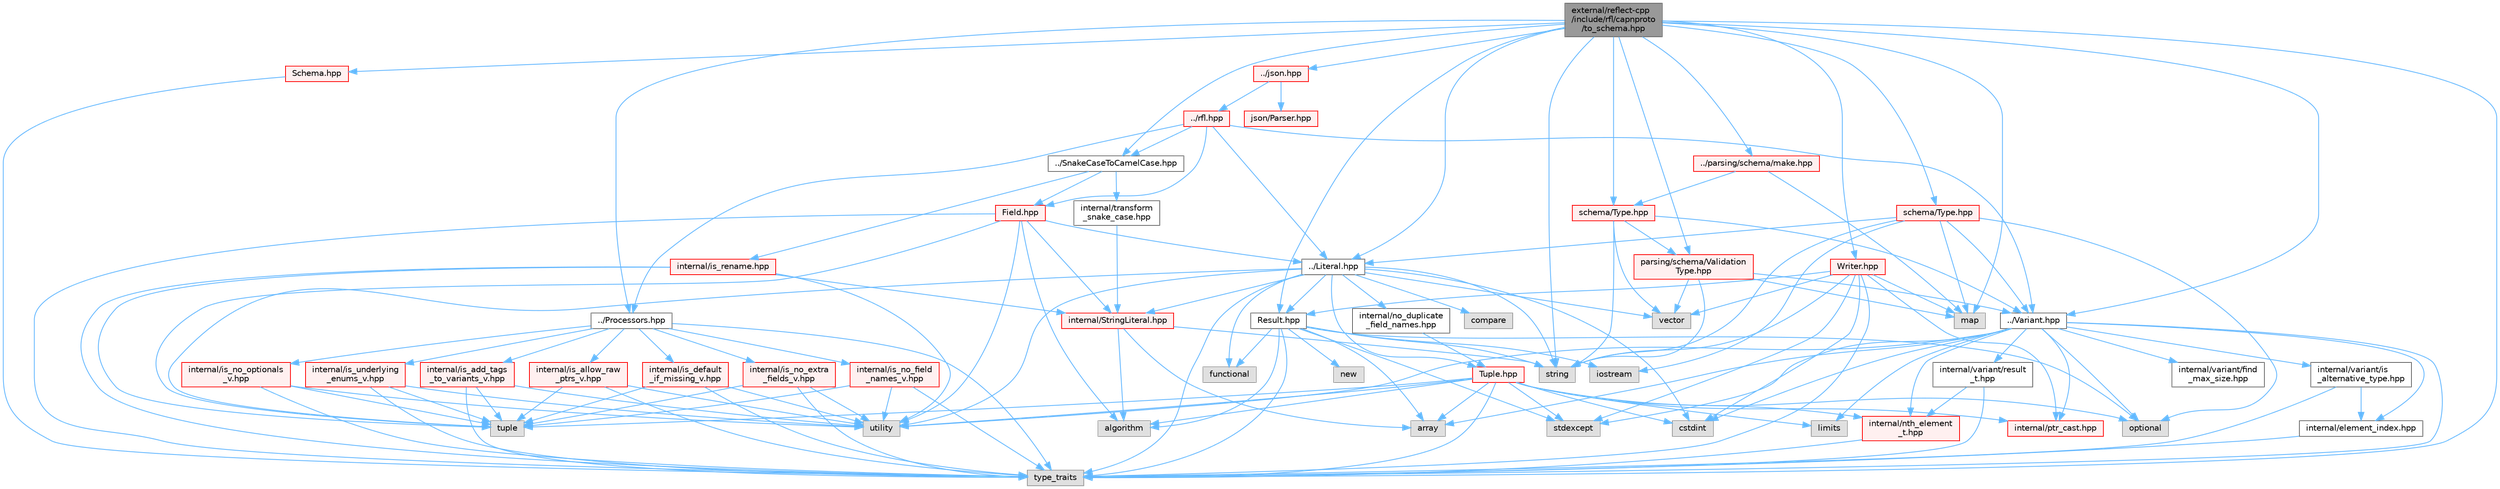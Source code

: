 digraph "external/reflect-cpp/include/rfl/capnproto/to_schema.hpp"
{
 // LATEX_PDF_SIZE
  bgcolor="transparent";
  edge [fontname=Helvetica,fontsize=10,labelfontname=Helvetica,labelfontsize=10];
  node [fontname=Helvetica,fontsize=10,shape=box,height=0.2,width=0.4];
  Node1 [id="Node000001",label="external/reflect-cpp\l/include/rfl/capnproto\l/to_schema.hpp",height=0.2,width=0.4,color="gray40", fillcolor="grey60", style="filled", fontcolor="black",tooltip=" "];
  Node1 -> Node2 [id="edge1_Node000001_Node000002",color="steelblue1",style="solid",tooltip=" "];
  Node2 [id="Node000002",label="map",height=0.2,width=0.4,color="grey60", fillcolor="#E0E0E0", style="filled",tooltip=" "];
  Node1 -> Node3 [id="edge2_Node000001_Node000003",color="steelblue1",style="solid",tooltip=" "];
  Node3 [id="Node000003",label="string",height=0.2,width=0.4,color="grey60", fillcolor="#E0E0E0", style="filled",tooltip=" "];
  Node1 -> Node4 [id="edge3_Node000001_Node000004",color="steelblue1",style="solid",tooltip=" "];
  Node4 [id="Node000004",label="type_traits",height=0.2,width=0.4,color="grey60", fillcolor="#E0E0E0", style="filled",tooltip=" "];
  Node1 -> Node5 [id="edge4_Node000001_Node000005",color="steelblue1",style="solid",tooltip=" "];
  Node5 [id="Node000005",label="../Literal.hpp",height=0.2,width=0.4,color="grey40", fillcolor="white", style="filled",URL="$_literal_8hpp.html",tooltip=" "];
  Node5 -> Node6 [id="edge5_Node000005_Node000006",color="steelblue1",style="solid",tooltip=" "];
  Node6 [id="Node000006",label="compare",height=0.2,width=0.4,color="grey60", fillcolor="#E0E0E0", style="filled",tooltip=" "];
  Node5 -> Node7 [id="edge6_Node000005_Node000007",color="steelblue1",style="solid",tooltip=" "];
  Node7 [id="Node000007",label="cstdint",height=0.2,width=0.4,color="grey60", fillcolor="#E0E0E0", style="filled",tooltip=" "];
  Node5 -> Node8 [id="edge7_Node000005_Node000008",color="steelblue1",style="solid",tooltip=" "];
  Node8 [id="Node000008",label="functional",height=0.2,width=0.4,color="grey60", fillcolor="#E0E0E0", style="filled",tooltip=" "];
  Node5 -> Node3 [id="edge8_Node000005_Node000003",color="steelblue1",style="solid",tooltip=" "];
  Node5 -> Node9 [id="edge9_Node000005_Node000009",color="steelblue1",style="solid",tooltip=" "];
  Node9 [id="Node000009",label="tuple",height=0.2,width=0.4,color="grey60", fillcolor="#E0E0E0", style="filled",tooltip=" "];
  Node5 -> Node4 [id="edge10_Node000005_Node000004",color="steelblue1",style="solid",tooltip=" "];
  Node5 -> Node10 [id="edge11_Node000005_Node000010",color="steelblue1",style="solid",tooltip=" "];
  Node10 [id="Node000010",label="utility",height=0.2,width=0.4,color="grey60", fillcolor="#E0E0E0", style="filled",tooltip=" "];
  Node5 -> Node11 [id="edge12_Node000005_Node000011",color="steelblue1",style="solid",tooltip=" "];
  Node11 [id="Node000011",label="vector",height=0.2,width=0.4,color="grey60", fillcolor="#E0E0E0", style="filled",tooltip=" "];
  Node5 -> Node12 [id="edge13_Node000005_Node000012",color="steelblue1",style="solid",tooltip=" "];
  Node12 [id="Node000012",label="Result.hpp",height=0.2,width=0.4,color="grey40", fillcolor="white", style="filled",URL="$_result_8hpp.html",tooltip=" "];
  Node12 -> Node13 [id="edge14_Node000012_Node000013",color="steelblue1",style="solid",tooltip=" "];
  Node13 [id="Node000013",label="algorithm",height=0.2,width=0.4,color="grey60", fillcolor="#E0E0E0", style="filled",tooltip=" "];
  Node12 -> Node14 [id="edge15_Node000012_Node000014",color="steelblue1",style="solid",tooltip=" "];
  Node14 [id="Node000014",label="array",height=0.2,width=0.4,color="grey60", fillcolor="#E0E0E0", style="filled",tooltip=" "];
  Node12 -> Node8 [id="edge16_Node000012_Node000008",color="steelblue1",style="solid",tooltip=" "];
  Node12 -> Node15 [id="edge17_Node000012_Node000015",color="steelblue1",style="solid",tooltip=" "];
  Node15 [id="Node000015",label="iostream",height=0.2,width=0.4,color="grey60", fillcolor="#E0E0E0", style="filled",tooltip=" "];
  Node12 -> Node16 [id="edge18_Node000012_Node000016",color="steelblue1",style="solid",tooltip=" "];
  Node16 [id="Node000016",label="new",height=0.2,width=0.4,color="grey60", fillcolor="#E0E0E0", style="filled",tooltip=" "];
  Node12 -> Node17 [id="edge19_Node000012_Node000017",color="steelblue1",style="solid",tooltip=" "];
  Node17 [id="Node000017",label="optional",height=0.2,width=0.4,color="grey60", fillcolor="#E0E0E0", style="filled",tooltip=" "];
  Node12 -> Node18 [id="edge20_Node000012_Node000018",color="steelblue1",style="solid",tooltip=" "];
  Node18 [id="Node000018",label="stdexcept",height=0.2,width=0.4,color="grey60", fillcolor="#E0E0E0", style="filled",tooltip=" "];
  Node12 -> Node3 [id="edge21_Node000012_Node000003",color="steelblue1",style="solid",tooltip=" "];
  Node12 -> Node4 [id="edge22_Node000012_Node000004",color="steelblue1",style="solid",tooltip=" "];
  Node5 -> Node19 [id="edge23_Node000005_Node000019",color="steelblue1",style="solid",tooltip=" "];
  Node19 [id="Node000019",label="Tuple.hpp",height=0.2,width=0.4,color="red", fillcolor="#FFF0F0", style="filled",URL="$_tuple_8hpp.html",tooltip=" "];
  Node19 -> Node13 [id="edge24_Node000019_Node000013",color="steelblue1",style="solid",tooltip=" "];
  Node19 -> Node14 [id="edge25_Node000019_Node000014",color="steelblue1",style="solid",tooltip=" "];
  Node19 -> Node7 [id="edge26_Node000019_Node000007",color="steelblue1",style="solid",tooltip=" "];
  Node19 -> Node21 [id="edge27_Node000019_Node000021",color="steelblue1",style="solid",tooltip=" "];
  Node21 [id="Node000021",label="limits",height=0.2,width=0.4,color="grey60", fillcolor="#E0E0E0", style="filled",tooltip=" "];
  Node19 -> Node17 [id="edge28_Node000019_Node000017",color="steelblue1",style="solid",tooltip=" "];
  Node19 -> Node18 [id="edge29_Node000019_Node000018",color="steelblue1",style="solid",tooltip=" "];
  Node19 -> Node9 [id="edge30_Node000019_Node000009",color="steelblue1",style="solid",tooltip=" "];
  Node19 -> Node4 [id="edge31_Node000019_Node000004",color="steelblue1",style="solid",tooltip=" "];
  Node19 -> Node10 [id="edge32_Node000019_Node000010",color="steelblue1",style="solid",tooltip=" "];
  Node19 -> Node23 [id="edge33_Node000019_Node000023",color="steelblue1",style="solid",tooltip=" "];
  Node23 [id="Node000023",label="internal/nth_element\l_t.hpp",height=0.2,width=0.4,color="red", fillcolor="#FFF0F0", style="filled",URL="$nth__element__t_8hpp.html",tooltip=" "];
  Node23 -> Node4 [id="edge34_Node000023_Node000004",color="steelblue1",style="solid",tooltip=" "];
  Node19 -> Node25 [id="edge35_Node000019_Node000025",color="steelblue1",style="solid",tooltip=" "];
  Node25 [id="Node000025",label="internal/ptr_cast.hpp",height=0.2,width=0.4,color="red", fillcolor="#FFF0F0", style="filled",URL="$ptr__cast_8hpp.html",tooltip=" "];
  Node5 -> Node27 [id="edge36_Node000005_Node000027",color="steelblue1",style="solid",tooltip=" "];
  Node27 [id="Node000027",label="internal/StringLiteral.hpp",height=0.2,width=0.4,color="red", fillcolor="#FFF0F0", style="filled",URL="$_string_literal_8hpp.html",tooltip=" "];
  Node27 -> Node13 [id="edge37_Node000027_Node000013",color="steelblue1",style="solid",tooltip=" "];
  Node27 -> Node14 [id="edge38_Node000027_Node000014",color="steelblue1",style="solid",tooltip=" "];
  Node27 -> Node3 [id="edge39_Node000027_Node000003",color="steelblue1",style="solid",tooltip=" "];
  Node5 -> Node29 [id="edge40_Node000005_Node000029",color="steelblue1",style="solid",tooltip=" "];
  Node29 [id="Node000029",label="internal/no_duplicate\l_field_names.hpp",height=0.2,width=0.4,color="grey40", fillcolor="white", style="filled",URL="$no__duplicate__field__names_8hpp.html",tooltip=" "];
  Node29 -> Node19 [id="edge41_Node000029_Node000019",color="steelblue1",style="solid",tooltip=" "];
  Node1 -> Node30 [id="edge42_Node000001_Node000030",color="steelblue1",style="solid",tooltip=" "];
  Node30 [id="Node000030",label="../Processors.hpp",height=0.2,width=0.4,color="grey40", fillcolor="white", style="filled",URL="$_processors_8hpp.html",tooltip=" "];
  Node30 -> Node4 [id="edge43_Node000030_Node000004",color="steelblue1",style="solid",tooltip=" "];
  Node30 -> Node31 [id="edge44_Node000030_Node000031",color="steelblue1",style="solid",tooltip=" "];
  Node31 [id="Node000031",label="internal/is_add_tags\l_to_variants_v.hpp",height=0.2,width=0.4,color="red", fillcolor="#FFF0F0", style="filled",URL="$is__add__tags__to__variants__v_8hpp.html",tooltip=" "];
  Node31 -> Node9 [id="edge45_Node000031_Node000009",color="steelblue1",style="solid",tooltip=" "];
  Node31 -> Node4 [id="edge46_Node000031_Node000004",color="steelblue1",style="solid",tooltip=" "];
  Node31 -> Node10 [id="edge47_Node000031_Node000010",color="steelblue1",style="solid",tooltip=" "];
  Node30 -> Node33 [id="edge48_Node000030_Node000033",color="steelblue1",style="solid",tooltip=" "];
  Node33 [id="Node000033",label="internal/is_allow_raw\l_ptrs_v.hpp",height=0.2,width=0.4,color="red", fillcolor="#FFF0F0", style="filled",URL="$is__allow__raw__ptrs__v_8hpp.html",tooltip=" "];
  Node33 -> Node9 [id="edge49_Node000033_Node000009",color="steelblue1",style="solid",tooltip=" "];
  Node33 -> Node4 [id="edge50_Node000033_Node000004",color="steelblue1",style="solid",tooltip=" "];
  Node33 -> Node10 [id="edge51_Node000033_Node000010",color="steelblue1",style="solid",tooltip=" "];
  Node30 -> Node35 [id="edge52_Node000030_Node000035",color="steelblue1",style="solid",tooltip=" "];
  Node35 [id="Node000035",label="internal/is_default\l_if_missing_v.hpp",height=0.2,width=0.4,color="red", fillcolor="#FFF0F0", style="filled",URL="$is__default__if__missing__v_8hpp.html",tooltip=" "];
  Node35 -> Node9 [id="edge53_Node000035_Node000009",color="steelblue1",style="solid",tooltip=" "];
  Node35 -> Node4 [id="edge54_Node000035_Node000004",color="steelblue1",style="solid",tooltip=" "];
  Node35 -> Node10 [id="edge55_Node000035_Node000010",color="steelblue1",style="solid",tooltip=" "];
  Node30 -> Node37 [id="edge56_Node000030_Node000037",color="steelblue1",style="solid",tooltip=" "];
  Node37 [id="Node000037",label="internal/is_no_extra\l_fields_v.hpp",height=0.2,width=0.4,color="red", fillcolor="#FFF0F0", style="filled",URL="$is__no__extra__fields__v_8hpp.html",tooltip=" "];
  Node37 -> Node9 [id="edge57_Node000037_Node000009",color="steelblue1",style="solid",tooltip=" "];
  Node37 -> Node4 [id="edge58_Node000037_Node000004",color="steelblue1",style="solid",tooltip=" "];
  Node37 -> Node10 [id="edge59_Node000037_Node000010",color="steelblue1",style="solid",tooltip=" "];
  Node30 -> Node39 [id="edge60_Node000030_Node000039",color="steelblue1",style="solid",tooltip=" "];
  Node39 [id="Node000039",label="internal/is_no_field\l_names_v.hpp",height=0.2,width=0.4,color="red", fillcolor="#FFF0F0", style="filled",URL="$is__no__field__names__v_8hpp.html",tooltip=" "];
  Node39 -> Node9 [id="edge61_Node000039_Node000009",color="steelblue1",style="solid",tooltip=" "];
  Node39 -> Node4 [id="edge62_Node000039_Node000004",color="steelblue1",style="solid",tooltip=" "];
  Node39 -> Node10 [id="edge63_Node000039_Node000010",color="steelblue1",style="solid",tooltip=" "];
  Node30 -> Node41 [id="edge64_Node000030_Node000041",color="steelblue1",style="solid",tooltip=" "];
  Node41 [id="Node000041",label="internal/is_no_optionals\l_v.hpp",height=0.2,width=0.4,color="red", fillcolor="#FFF0F0", style="filled",URL="$is__no__optionals__v_8hpp.html",tooltip=" "];
  Node41 -> Node9 [id="edge65_Node000041_Node000009",color="steelblue1",style="solid",tooltip=" "];
  Node41 -> Node4 [id="edge66_Node000041_Node000004",color="steelblue1",style="solid",tooltip=" "];
  Node41 -> Node10 [id="edge67_Node000041_Node000010",color="steelblue1",style="solid",tooltip=" "];
  Node30 -> Node43 [id="edge68_Node000030_Node000043",color="steelblue1",style="solid",tooltip=" "];
  Node43 [id="Node000043",label="internal/is_underlying\l_enums_v.hpp",height=0.2,width=0.4,color="red", fillcolor="#FFF0F0", style="filled",URL="$is__underlying__enums__v_8hpp.html",tooltip=" "];
  Node43 -> Node9 [id="edge69_Node000043_Node000009",color="steelblue1",style="solid",tooltip=" "];
  Node43 -> Node4 [id="edge70_Node000043_Node000004",color="steelblue1",style="solid",tooltip=" "];
  Node43 -> Node10 [id="edge71_Node000043_Node000010",color="steelblue1",style="solid",tooltip=" "];
  Node1 -> Node12 [id="edge72_Node000001_Node000012",color="steelblue1",style="solid",tooltip=" "];
  Node1 -> Node45 [id="edge73_Node000001_Node000045",color="steelblue1",style="solid",tooltip=" "];
  Node45 [id="Node000045",label="../SnakeCaseToCamelCase.hpp",height=0.2,width=0.4,color="grey40", fillcolor="white", style="filled",URL="$_snake_case_to_camel_case_8hpp.html",tooltip=" "];
  Node45 -> Node46 [id="edge74_Node000045_Node000046",color="steelblue1",style="solid",tooltip=" "];
  Node46 [id="Node000046",label="Field.hpp",height=0.2,width=0.4,color="red", fillcolor="#FFF0F0", style="filled",URL="$_field_8hpp.html",tooltip=" "];
  Node46 -> Node13 [id="edge75_Node000046_Node000013",color="steelblue1",style="solid",tooltip=" "];
  Node46 -> Node9 [id="edge76_Node000046_Node000009",color="steelblue1",style="solid",tooltip=" "];
  Node46 -> Node4 [id="edge77_Node000046_Node000004",color="steelblue1",style="solid",tooltip=" "];
  Node46 -> Node10 [id="edge78_Node000046_Node000010",color="steelblue1",style="solid",tooltip=" "];
  Node46 -> Node5 [id="edge79_Node000046_Node000005",color="steelblue1",style="solid",tooltip=" "];
  Node46 -> Node27 [id="edge80_Node000046_Node000027",color="steelblue1",style="solid",tooltip=" "];
  Node45 -> Node52 [id="edge81_Node000045_Node000052",color="steelblue1",style="solid",tooltip=" "];
  Node52 [id="Node000052",label="internal/is_rename.hpp",height=0.2,width=0.4,color="red", fillcolor="#FFF0F0", style="filled",URL="$is__rename_8hpp.html",tooltip=" "];
  Node52 -> Node9 [id="edge82_Node000052_Node000009",color="steelblue1",style="solid",tooltip=" "];
  Node52 -> Node4 [id="edge83_Node000052_Node000004",color="steelblue1",style="solid",tooltip=" "];
  Node52 -> Node10 [id="edge84_Node000052_Node000010",color="steelblue1",style="solid",tooltip=" "];
  Node52 -> Node27 [id="edge85_Node000052_Node000027",color="steelblue1",style="solid",tooltip=" "];
  Node45 -> Node54 [id="edge86_Node000045_Node000054",color="steelblue1",style="solid",tooltip=" "];
  Node54 [id="Node000054",label="internal/transform\l_snake_case.hpp",height=0.2,width=0.4,color="grey40", fillcolor="white", style="filled",URL="$transform__snake__case_8hpp.html",tooltip=" "];
  Node54 -> Node27 [id="edge87_Node000054_Node000027",color="steelblue1",style="solid",tooltip=" "];
  Node1 -> Node55 [id="edge88_Node000001_Node000055",color="steelblue1",style="solid",tooltip=" "];
  Node55 [id="Node000055",label="../Variant.hpp",height=0.2,width=0.4,color="grey40", fillcolor="white", style="filled",URL="$_variant_8hpp.html",tooltip=" "];
  Node55 -> Node14 [id="edge89_Node000055_Node000014",color="steelblue1",style="solid",tooltip=" "];
  Node55 -> Node7 [id="edge90_Node000055_Node000007",color="steelblue1",style="solid",tooltip=" "];
  Node55 -> Node21 [id="edge91_Node000055_Node000021",color="steelblue1",style="solid",tooltip=" "];
  Node55 -> Node17 [id="edge92_Node000055_Node000017",color="steelblue1",style="solid",tooltip=" "];
  Node55 -> Node18 [id="edge93_Node000055_Node000018",color="steelblue1",style="solid",tooltip=" "];
  Node55 -> Node4 [id="edge94_Node000055_Node000004",color="steelblue1",style="solid",tooltip=" "];
  Node55 -> Node10 [id="edge95_Node000055_Node000010",color="steelblue1",style="solid",tooltip=" "];
  Node55 -> Node56 [id="edge96_Node000055_Node000056",color="steelblue1",style="solid",tooltip=" "];
  Node56 [id="Node000056",label="internal/element_index.hpp",height=0.2,width=0.4,color="grey40", fillcolor="white", style="filled",URL="$element__index_8hpp.html",tooltip=" "];
  Node56 -> Node4 [id="edge97_Node000056_Node000004",color="steelblue1",style="solid",tooltip=" "];
  Node55 -> Node23 [id="edge98_Node000055_Node000023",color="steelblue1",style="solid",tooltip=" "];
  Node55 -> Node57 [id="edge99_Node000055_Node000057",color="steelblue1",style="solid",tooltip=" "];
  Node57 [id="Node000057",label="internal/variant/find\l_max_size.hpp",height=0.2,width=0.4,color="grey40", fillcolor="white", style="filled",URL="$find__max__size_8hpp.html",tooltip=" "];
  Node55 -> Node58 [id="edge100_Node000055_Node000058",color="steelblue1",style="solid",tooltip=" "];
  Node58 [id="Node000058",label="internal/variant/is\l_alternative_type.hpp",height=0.2,width=0.4,color="grey40", fillcolor="white", style="filled",URL="$is__alternative__type_8hpp.html",tooltip=" "];
  Node58 -> Node4 [id="edge101_Node000058_Node000004",color="steelblue1",style="solid",tooltip=" "];
  Node58 -> Node56 [id="edge102_Node000058_Node000056",color="steelblue1",style="solid",tooltip=" "];
  Node55 -> Node59 [id="edge103_Node000055_Node000059",color="steelblue1",style="solid",tooltip=" "];
  Node59 [id="Node000059",label="internal/variant/result\l_t.hpp",height=0.2,width=0.4,color="grey40", fillcolor="white", style="filled",URL="$result__t_8hpp.html",tooltip=" "];
  Node59 -> Node4 [id="edge104_Node000059_Node000004",color="steelblue1",style="solid",tooltip=" "];
  Node59 -> Node23 [id="edge105_Node000059_Node000023",color="steelblue1",style="solid",tooltip=" "];
  Node55 -> Node25 [id="edge106_Node000055_Node000025",color="steelblue1",style="solid",tooltip=" "];
  Node1 -> Node60 [id="edge107_Node000001_Node000060",color="steelblue1",style="solid",tooltip=" "];
  Node60 [id="Node000060",label="../json.hpp",height=0.2,width=0.4,color="red", fillcolor="#FFF0F0", style="filled",URL="$reflect-cpp_2include_2rfl_2json_8hpp.html",tooltip=" "];
  Node60 -> Node61 [id="edge108_Node000060_Node000061",color="steelblue1",style="solid",tooltip=" "];
  Node61 [id="Node000061",label="../rfl.hpp",height=0.2,width=0.4,color="red", fillcolor="#FFF0F0", style="filled",URL="$rfl_8hpp.html",tooltip=" "];
  Node61 -> Node46 [id="edge109_Node000061_Node000046",color="steelblue1",style="solid",tooltip=" "];
  Node61 -> Node5 [id="edge110_Node000061_Node000005",color="steelblue1",style="solid",tooltip=" "];
  Node61 -> Node30 [id="edge111_Node000061_Node000030",color="steelblue1",style="solid",tooltip=" "];
  Node61 -> Node45 [id="edge112_Node000061_Node000045",color="steelblue1",style="solid",tooltip=" "];
  Node61 -> Node55 [id="edge113_Node000061_Node000055",color="steelblue1",style="solid",tooltip=" "];
  Node60 -> Node297 [id="edge114_Node000060_Node000297",color="steelblue1",style="solid",tooltip=" "];
  Node297 [id="Node000297",label="json/Parser.hpp",height=0.2,width=0.4,color="red", fillcolor="#FFF0F0", style="filled",URL="$json_2_parser_8hpp.html",tooltip=" "];
  Node1 -> Node207 [id="edge115_Node000001_Node000207",color="steelblue1",style="solid",tooltip=" "];
  Node207 [id="Node000207",label="schema/Type.hpp",height=0.2,width=0.4,color="red", fillcolor="#FFF0F0", style="filled",URL="$parsing_2schema_2_type_8hpp.html",tooltip=" "];
  Node207 -> Node3 [id="edge116_Node000207_Node000003",color="steelblue1",style="solid",tooltip=" "];
  Node207 -> Node11 [id="edge117_Node000207_Node000011",color="steelblue1",style="solid",tooltip=" "];
  Node207 -> Node55 [id="edge118_Node000207_Node000055",color="steelblue1",style="solid",tooltip=" "];
  Node207 -> Node81 [id="edge119_Node000207_Node000081",color="steelblue1",style="solid",tooltip=" "];
  Node81 [id="Node000081",label="parsing/schema/Validation\lType.hpp",height=0.2,width=0.4,color="red", fillcolor="#FFF0F0", style="filled",URL="$_validation_type_8hpp.html",tooltip=" "];
  Node81 -> Node2 [id="edge120_Node000081_Node000002",color="steelblue1",style="solid",tooltip=" "];
  Node81 -> Node3 [id="edge121_Node000081_Node000003",color="steelblue1",style="solid",tooltip=" "];
  Node81 -> Node11 [id="edge122_Node000081_Node000011",color="steelblue1",style="solid",tooltip=" "];
  Node81 -> Node55 [id="edge123_Node000081_Node000055",color="steelblue1",style="solid",tooltip=" "];
  Node1 -> Node81 [id="edge124_Node000001_Node000081",color="steelblue1",style="solid",tooltip=" "];
  Node1 -> Node449 [id="edge125_Node000001_Node000449",color="steelblue1",style="solid",tooltip=" "];
  Node449 [id="Node000449",label="../parsing/schema/make.hpp",height=0.2,width=0.4,color="red", fillcolor="#FFF0F0", style="filled",URL="$make_8hpp.html",tooltip=" "];
  Node449 -> Node2 [id="edge126_Node000449_Node000002",color="steelblue1",style="solid",tooltip=" "];
  Node449 -> Node207 [id="edge127_Node000449_Node000207",color="steelblue1",style="solid",tooltip=" "];
  Node1 -> Node453 [id="edge128_Node000001_Node000453",color="steelblue1",style="solid",tooltip=" "];
  Node453 [id="Node000453",label="Schema.hpp",height=0.2,width=0.4,color="red", fillcolor="#FFF0F0", style="filled",URL="$capnproto_2_schema_8hpp.html",tooltip=" "];
  Node453 -> Node4 [id="edge129_Node000453_Node000004",color="steelblue1",style="solid",tooltip=" "];
  Node1 -> Node456 [id="edge130_Node000001_Node000456",color="steelblue1",style="solid",tooltip=" "];
  Node456 [id="Node000456",label="Writer.hpp",height=0.2,width=0.4,color="red", fillcolor="#FFF0F0", style="filled",URL="$capnproto_2_writer_8hpp.html",tooltip=" "];
  Node456 -> Node7 [id="edge131_Node000456_Node000007",color="steelblue1",style="solid",tooltip=" "];
  Node456 -> Node2 [id="edge132_Node000456_Node000002",color="steelblue1",style="solid",tooltip=" "];
  Node456 -> Node18 [id="edge133_Node000456_Node000018",color="steelblue1",style="solid",tooltip=" "];
  Node456 -> Node3 [id="edge134_Node000456_Node000003",color="steelblue1",style="solid",tooltip=" "];
  Node456 -> Node4 [id="edge135_Node000456_Node000004",color="steelblue1",style="solid",tooltip=" "];
  Node456 -> Node11 [id="edge136_Node000456_Node000011",color="steelblue1",style="solid",tooltip=" "];
  Node456 -> Node12 [id="edge137_Node000456_Node000012",color="steelblue1",style="solid",tooltip=" "];
  Node456 -> Node25 [id="edge138_Node000456_Node000025",color="steelblue1",style="solid",tooltip=" "];
  Node1 -> Node459 [id="edge139_Node000001_Node000459",color="steelblue1",style="solid",tooltip=" "];
  Node459 [id="Node000459",label="schema/Type.hpp",height=0.2,width=0.4,color="red", fillcolor="#FFF0F0", style="filled",URL="$capnproto_2schema_2_type_8hpp.html",tooltip=" "];
  Node459 -> Node15 [id="edge140_Node000459_Node000015",color="steelblue1",style="solid",tooltip=" "];
  Node459 -> Node2 [id="edge141_Node000459_Node000002",color="steelblue1",style="solid",tooltip=" "];
  Node459 -> Node17 [id="edge142_Node000459_Node000017",color="steelblue1",style="solid",tooltip=" "];
  Node459 -> Node3 [id="edge143_Node000459_Node000003",color="steelblue1",style="solid",tooltip=" "];
  Node459 -> Node5 [id="edge144_Node000459_Node000005",color="steelblue1",style="solid",tooltip=" "];
  Node459 -> Node55 [id="edge145_Node000459_Node000055",color="steelblue1",style="solid",tooltip=" "];
}
